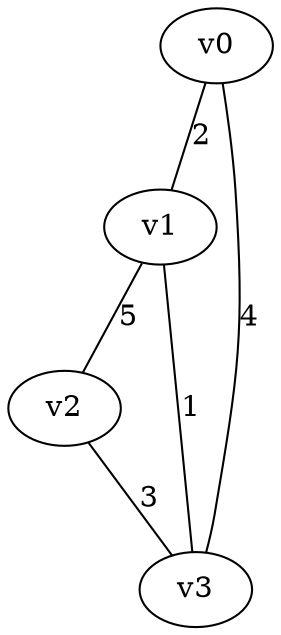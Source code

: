 // lalla
Graph gn4 {
v0 -- v1  [label = "2"];
v1 -- v2  [label = "5"];
v0 -- v3  [label = "4"];
v2 -- v3  [label = "3"];
v1 -- v3  [label = "1"];
}